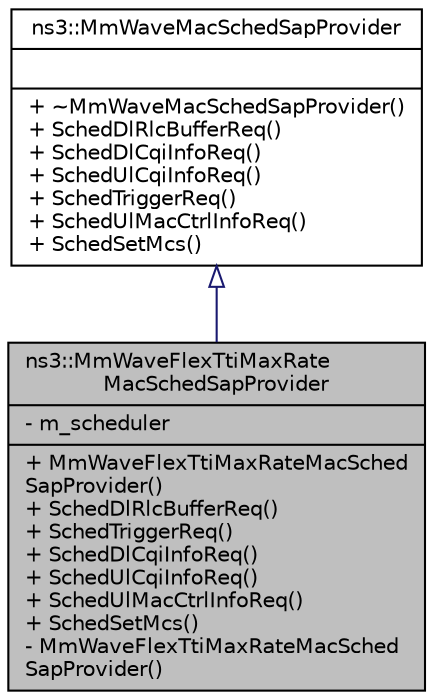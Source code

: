 digraph "ns3::MmWaveFlexTtiMaxRateMacSchedSapProvider"
{
  edge [fontname="Helvetica",fontsize="10",labelfontname="Helvetica",labelfontsize="10"];
  node [fontname="Helvetica",fontsize="10",shape=record];
  Node1 [label="{ns3::MmWaveFlexTtiMaxRate\lMacSchedSapProvider\n|- m_scheduler\l|+ MmWaveFlexTtiMaxRateMacSched\lSapProvider()\l+ SchedDlRlcBufferReq()\l+ SchedTriggerReq()\l+ SchedDlCqiInfoReq()\l+ SchedUlCqiInfoReq()\l+ SchedUlMacCtrlInfoReq()\l+ SchedSetMcs()\l- MmWaveFlexTtiMaxRateMacSched\lSapProvider()\l}",height=0.2,width=0.4,color="black", fillcolor="grey75", style="filled", fontcolor="black"];
  Node2 -> Node1 [dir="back",color="midnightblue",fontsize="10",style="solid",arrowtail="onormal"];
  Node2 [label="{ns3::MmWaveMacSchedSapProvider\n||+ ~MmWaveMacSchedSapProvider()\l+ SchedDlRlcBufferReq()\l+ SchedDlCqiInfoReq()\l+ SchedUlCqiInfoReq()\l+ SchedTriggerReq()\l+ SchedUlMacCtrlInfoReq()\l+ SchedSetMcs()\l}",height=0.2,width=0.4,color="black", fillcolor="white", style="filled",URL="$da/d7d/classns3_1_1MmWaveMacSchedSapProvider.html"];
}
